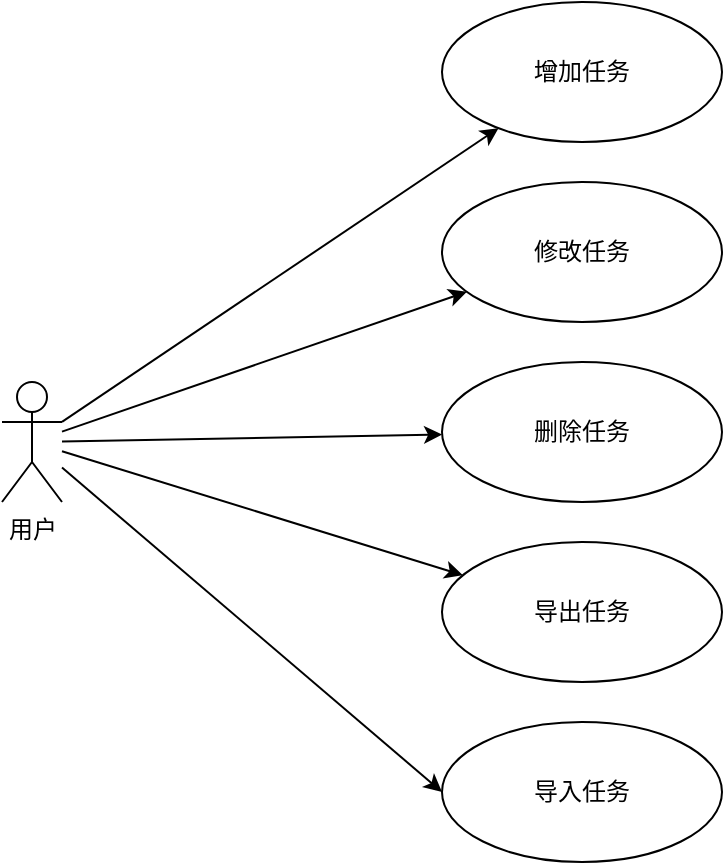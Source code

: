 <mxfile version="14.7.7" type="github">
  <diagram id="b2nd4qOSTPnS6qTTrthb" name="Page-1">
    <mxGraphModel dx="946" dy="595" grid="1" gridSize="10" guides="1" tooltips="1" connect="1" arrows="1" fold="1" page="1" pageScale="1" pageWidth="850" pageHeight="1100" math="0" shadow="0">
      <root>
        <mxCell id="0" />
        <mxCell id="1" parent="0" />
        <mxCell id="N-jBnBJXChuNwNHnJyLa-7" style="rounded=0;orthogonalLoop=1;jettySize=auto;html=1;" edge="1" parent="1" source="N-jBnBJXChuNwNHnJyLa-1" target="N-jBnBJXChuNwNHnJyLa-2">
          <mxGeometry relative="1" as="geometry" />
        </mxCell>
        <mxCell id="N-jBnBJXChuNwNHnJyLa-8" style="edgeStyle=none;rounded=0;orthogonalLoop=1;jettySize=auto;html=1;" edge="1" parent="1" source="N-jBnBJXChuNwNHnJyLa-1" target="N-jBnBJXChuNwNHnJyLa-3">
          <mxGeometry relative="1" as="geometry" />
        </mxCell>
        <mxCell id="N-jBnBJXChuNwNHnJyLa-9" style="edgeStyle=none;rounded=0;orthogonalLoop=1;jettySize=auto;html=1;" edge="1" parent="1" source="N-jBnBJXChuNwNHnJyLa-1" target="N-jBnBJXChuNwNHnJyLa-4">
          <mxGeometry relative="1" as="geometry" />
        </mxCell>
        <mxCell id="N-jBnBJXChuNwNHnJyLa-10" style="edgeStyle=none;rounded=0;orthogonalLoop=1;jettySize=auto;html=1;" edge="1" parent="1" source="N-jBnBJXChuNwNHnJyLa-1" target="N-jBnBJXChuNwNHnJyLa-5">
          <mxGeometry relative="1" as="geometry" />
        </mxCell>
        <mxCell id="N-jBnBJXChuNwNHnJyLa-11" style="edgeStyle=none;rounded=0;orthogonalLoop=1;jettySize=auto;html=1;entryX=0;entryY=0.5;entryDx=0;entryDy=0;" edge="1" parent="1" source="N-jBnBJXChuNwNHnJyLa-1" target="N-jBnBJXChuNwNHnJyLa-6">
          <mxGeometry relative="1" as="geometry" />
        </mxCell>
        <mxCell id="N-jBnBJXChuNwNHnJyLa-1" value="用户" style="shape=umlActor;verticalLabelPosition=bottom;verticalAlign=top;html=1;" vertex="1" parent="1">
          <mxGeometry x="90" y="220" width="30" height="60" as="geometry" />
        </mxCell>
        <mxCell id="N-jBnBJXChuNwNHnJyLa-2" value="增加任务" style="ellipse;whiteSpace=wrap;html=1;" vertex="1" parent="1">
          <mxGeometry x="310" y="30" width="140" height="70" as="geometry" />
        </mxCell>
        <mxCell id="N-jBnBJXChuNwNHnJyLa-3" value="修改任务" style="ellipse;whiteSpace=wrap;html=1;" vertex="1" parent="1">
          <mxGeometry x="310" y="120" width="140" height="70" as="geometry" />
        </mxCell>
        <mxCell id="N-jBnBJXChuNwNHnJyLa-4" value="删除任务" style="ellipse;whiteSpace=wrap;html=1;" vertex="1" parent="1">
          <mxGeometry x="310" y="210" width="140" height="70" as="geometry" />
        </mxCell>
        <mxCell id="N-jBnBJXChuNwNHnJyLa-5" value="导出任务" style="ellipse;whiteSpace=wrap;html=1;" vertex="1" parent="1">
          <mxGeometry x="310" y="300" width="140" height="70" as="geometry" />
        </mxCell>
        <mxCell id="N-jBnBJXChuNwNHnJyLa-6" value="导入任务" style="ellipse;whiteSpace=wrap;html=1;" vertex="1" parent="1">
          <mxGeometry x="310" y="390" width="140" height="70" as="geometry" />
        </mxCell>
      </root>
    </mxGraphModel>
  </diagram>
</mxfile>
